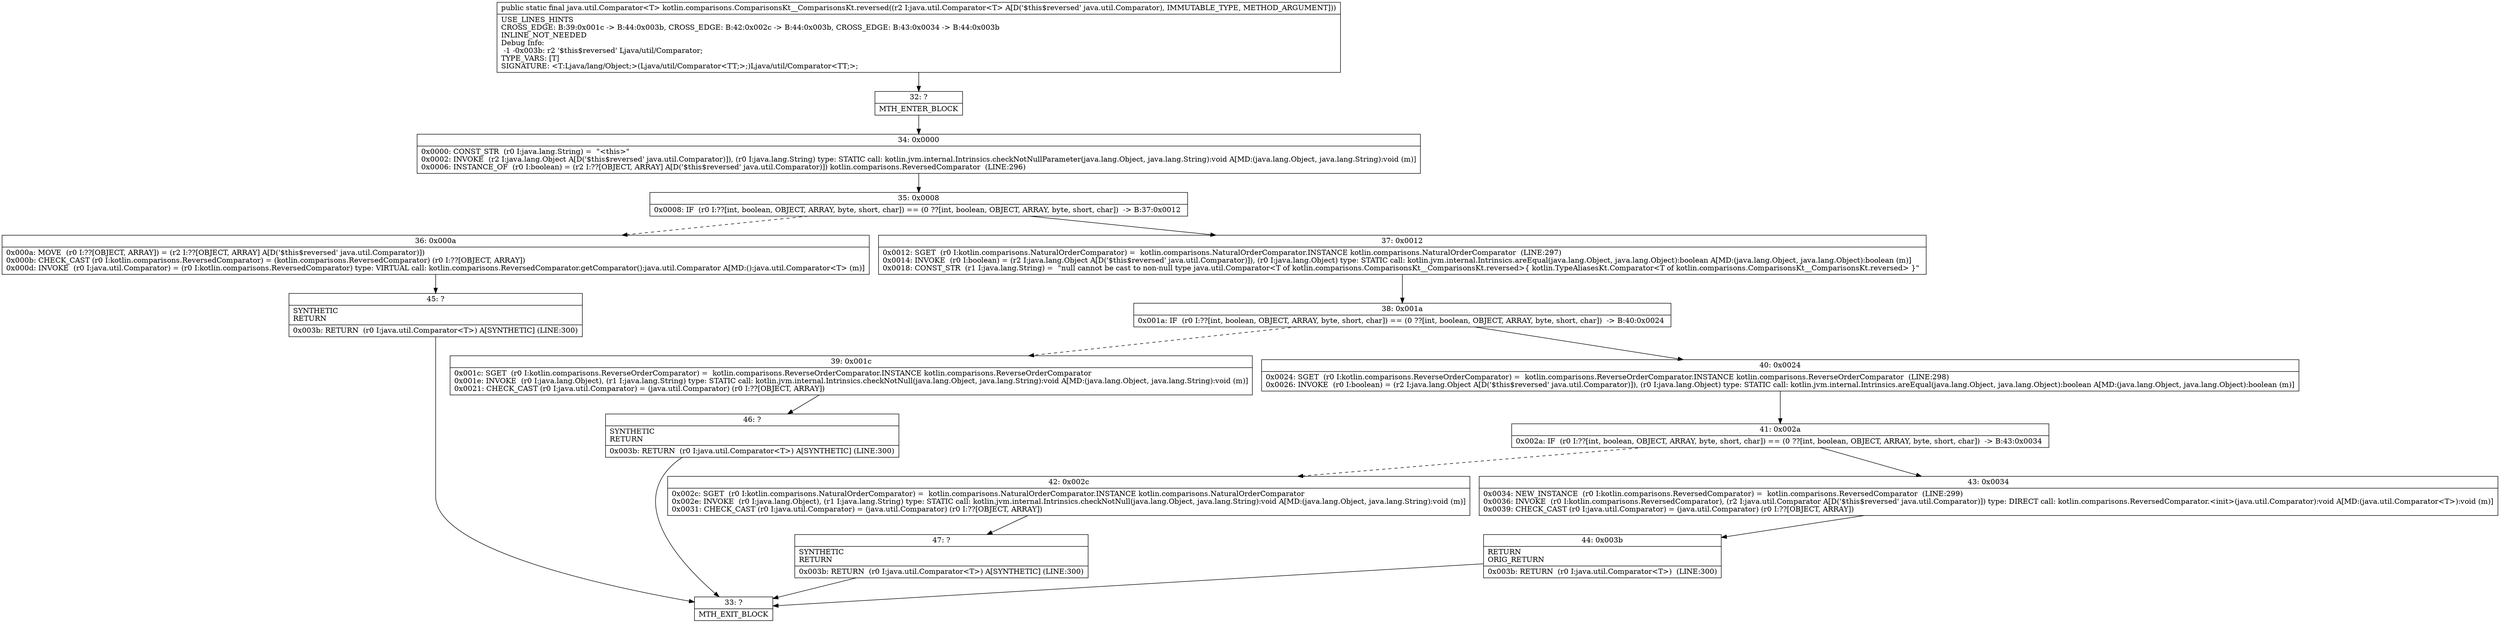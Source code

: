 digraph "CFG forkotlin.comparisons.ComparisonsKt__ComparisonsKt.reversed(Ljava\/util\/Comparator;)Ljava\/util\/Comparator;" {
Node_32 [shape=record,label="{32\:\ ?|MTH_ENTER_BLOCK\l}"];
Node_34 [shape=record,label="{34\:\ 0x0000|0x0000: CONST_STR  (r0 I:java.lang.String) =  \"\<this\>\" \l0x0002: INVOKE  (r2 I:java.lang.Object A[D('$this$reversed' java.util.Comparator)]), (r0 I:java.lang.String) type: STATIC call: kotlin.jvm.internal.Intrinsics.checkNotNullParameter(java.lang.Object, java.lang.String):void A[MD:(java.lang.Object, java.lang.String):void (m)]\l0x0006: INSTANCE_OF  (r0 I:boolean) = (r2 I:??[OBJECT, ARRAY] A[D('$this$reversed' java.util.Comparator)]) kotlin.comparisons.ReversedComparator  (LINE:296)\l}"];
Node_35 [shape=record,label="{35\:\ 0x0008|0x0008: IF  (r0 I:??[int, boolean, OBJECT, ARRAY, byte, short, char]) == (0 ??[int, boolean, OBJECT, ARRAY, byte, short, char])  \-\> B:37:0x0012 \l}"];
Node_36 [shape=record,label="{36\:\ 0x000a|0x000a: MOVE  (r0 I:??[OBJECT, ARRAY]) = (r2 I:??[OBJECT, ARRAY] A[D('$this$reversed' java.util.Comparator)]) \l0x000b: CHECK_CAST (r0 I:kotlin.comparisons.ReversedComparator) = (kotlin.comparisons.ReversedComparator) (r0 I:??[OBJECT, ARRAY]) \l0x000d: INVOKE  (r0 I:java.util.Comparator) = (r0 I:kotlin.comparisons.ReversedComparator) type: VIRTUAL call: kotlin.comparisons.ReversedComparator.getComparator():java.util.Comparator A[MD:():java.util.Comparator\<T\> (m)]\l}"];
Node_45 [shape=record,label="{45\:\ ?|SYNTHETIC\lRETURN\l|0x003b: RETURN  (r0 I:java.util.Comparator\<T\>) A[SYNTHETIC] (LINE:300)\l}"];
Node_33 [shape=record,label="{33\:\ ?|MTH_EXIT_BLOCK\l}"];
Node_37 [shape=record,label="{37\:\ 0x0012|0x0012: SGET  (r0 I:kotlin.comparisons.NaturalOrderComparator) =  kotlin.comparisons.NaturalOrderComparator.INSTANCE kotlin.comparisons.NaturalOrderComparator  (LINE:297)\l0x0014: INVOKE  (r0 I:boolean) = (r2 I:java.lang.Object A[D('$this$reversed' java.util.Comparator)]), (r0 I:java.lang.Object) type: STATIC call: kotlin.jvm.internal.Intrinsics.areEqual(java.lang.Object, java.lang.Object):boolean A[MD:(java.lang.Object, java.lang.Object):boolean (m)]\l0x0018: CONST_STR  (r1 I:java.lang.String) =  \"null cannot be cast to non\-null type java.util.Comparator\<T of kotlin.comparisons.ComparisonsKt__ComparisonsKt.reversed\>\{ kotlin.TypeAliasesKt.Comparator\<T of kotlin.comparisons.ComparisonsKt__ComparisonsKt.reversed\> \}\" \l}"];
Node_38 [shape=record,label="{38\:\ 0x001a|0x001a: IF  (r0 I:??[int, boolean, OBJECT, ARRAY, byte, short, char]) == (0 ??[int, boolean, OBJECT, ARRAY, byte, short, char])  \-\> B:40:0x0024 \l}"];
Node_39 [shape=record,label="{39\:\ 0x001c|0x001c: SGET  (r0 I:kotlin.comparisons.ReverseOrderComparator) =  kotlin.comparisons.ReverseOrderComparator.INSTANCE kotlin.comparisons.ReverseOrderComparator \l0x001e: INVOKE  (r0 I:java.lang.Object), (r1 I:java.lang.String) type: STATIC call: kotlin.jvm.internal.Intrinsics.checkNotNull(java.lang.Object, java.lang.String):void A[MD:(java.lang.Object, java.lang.String):void (m)]\l0x0021: CHECK_CAST (r0 I:java.util.Comparator) = (java.util.Comparator) (r0 I:??[OBJECT, ARRAY]) \l}"];
Node_46 [shape=record,label="{46\:\ ?|SYNTHETIC\lRETURN\l|0x003b: RETURN  (r0 I:java.util.Comparator\<T\>) A[SYNTHETIC] (LINE:300)\l}"];
Node_40 [shape=record,label="{40\:\ 0x0024|0x0024: SGET  (r0 I:kotlin.comparisons.ReverseOrderComparator) =  kotlin.comparisons.ReverseOrderComparator.INSTANCE kotlin.comparisons.ReverseOrderComparator  (LINE:298)\l0x0026: INVOKE  (r0 I:boolean) = (r2 I:java.lang.Object A[D('$this$reversed' java.util.Comparator)]), (r0 I:java.lang.Object) type: STATIC call: kotlin.jvm.internal.Intrinsics.areEqual(java.lang.Object, java.lang.Object):boolean A[MD:(java.lang.Object, java.lang.Object):boolean (m)]\l}"];
Node_41 [shape=record,label="{41\:\ 0x002a|0x002a: IF  (r0 I:??[int, boolean, OBJECT, ARRAY, byte, short, char]) == (0 ??[int, boolean, OBJECT, ARRAY, byte, short, char])  \-\> B:43:0x0034 \l}"];
Node_42 [shape=record,label="{42\:\ 0x002c|0x002c: SGET  (r0 I:kotlin.comparisons.NaturalOrderComparator) =  kotlin.comparisons.NaturalOrderComparator.INSTANCE kotlin.comparisons.NaturalOrderComparator \l0x002e: INVOKE  (r0 I:java.lang.Object), (r1 I:java.lang.String) type: STATIC call: kotlin.jvm.internal.Intrinsics.checkNotNull(java.lang.Object, java.lang.String):void A[MD:(java.lang.Object, java.lang.String):void (m)]\l0x0031: CHECK_CAST (r0 I:java.util.Comparator) = (java.util.Comparator) (r0 I:??[OBJECT, ARRAY]) \l}"];
Node_47 [shape=record,label="{47\:\ ?|SYNTHETIC\lRETURN\l|0x003b: RETURN  (r0 I:java.util.Comparator\<T\>) A[SYNTHETIC] (LINE:300)\l}"];
Node_43 [shape=record,label="{43\:\ 0x0034|0x0034: NEW_INSTANCE  (r0 I:kotlin.comparisons.ReversedComparator) =  kotlin.comparisons.ReversedComparator  (LINE:299)\l0x0036: INVOKE  (r0 I:kotlin.comparisons.ReversedComparator), (r2 I:java.util.Comparator A[D('$this$reversed' java.util.Comparator)]) type: DIRECT call: kotlin.comparisons.ReversedComparator.\<init\>(java.util.Comparator):void A[MD:(java.util.Comparator\<T\>):void (m)]\l0x0039: CHECK_CAST (r0 I:java.util.Comparator) = (java.util.Comparator) (r0 I:??[OBJECT, ARRAY]) \l}"];
Node_44 [shape=record,label="{44\:\ 0x003b|RETURN\lORIG_RETURN\l|0x003b: RETURN  (r0 I:java.util.Comparator\<T\>)  (LINE:300)\l}"];
MethodNode[shape=record,label="{public static final java.util.Comparator\<T\> kotlin.comparisons.ComparisonsKt__ComparisonsKt.reversed((r2 I:java.util.Comparator\<T\> A[D('$this$reversed' java.util.Comparator), IMMUTABLE_TYPE, METHOD_ARGUMENT]))  | USE_LINES_HINTS\lCROSS_EDGE: B:39:0x001c \-\> B:44:0x003b, CROSS_EDGE: B:42:0x002c \-\> B:44:0x003b, CROSS_EDGE: B:43:0x0034 \-\> B:44:0x003b\lINLINE_NOT_NEEDED\lDebug Info:\l  \-1 \-0x003b: r2 '$this$reversed' Ljava\/util\/Comparator;\lTYPE_VARS: [T]\lSIGNATURE: \<T:Ljava\/lang\/Object;\>(Ljava\/util\/Comparator\<TT;\>;)Ljava\/util\/Comparator\<TT;\>;\l}"];
MethodNode -> Node_32;Node_32 -> Node_34;
Node_34 -> Node_35;
Node_35 -> Node_36[style=dashed];
Node_35 -> Node_37;
Node_36 -> Node_45;
Node_45 -> Node_33;
Node_37 -> Node_38;
Node_38 -> Node_39[style=dashed];
Node_38 -> Node_40;
Node_39 -> Node_46;
Node_46 -> Node_33;
Node_40 -> Node_41;
Node_41 -> Node_42[style=dashed];
Node_41 -> Node_43;
Node_42 -> Node_47;
Node_47 -> Node_33;
Node_43 -> Node_44;
Node_44 -> Node_33;
}

